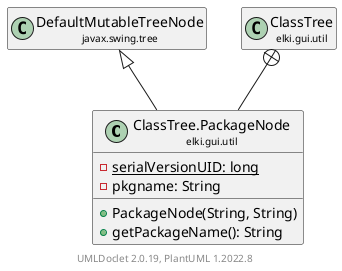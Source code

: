 @startuml
    remove .*\.(Instance|Par|Parameterizer|Factory)$
    set namespaceSeparator none
    hide empty fields
    hide empty methods

    class "<size:14>ClassTree.PackageNode\n<size:10>elki.gui.util" as elki.gui.util.ClassTree.PackageNode [[ClassTree.PackageNode.html]] {
        {static} -serialVersionUID: long
        -pkgname: String
        +PackageNode(String, String)
        +getPackageName(): String
    }

    class "<size:14>DefaultMutableTreeNode\n<size:10>javax.swing.tree" as javax.swing.tree.DefaultMutableTreeNode
    class "<size:14>ClassTree\n<size:10>elki.gui.util" as elki.gui.util.ClassTree [[ClassTree.html]]

    javax.swing.tree.DefaultMutableTreeNode <|-- elki.gui.util.ClassTree.PackageNode
    elki.gui.util.ClassTree +-- elki.gui.util.ClassTree.PackageNode

    center footer UMLDoclet 2.0.19, PlantUML 1.2022.8
@enduml
